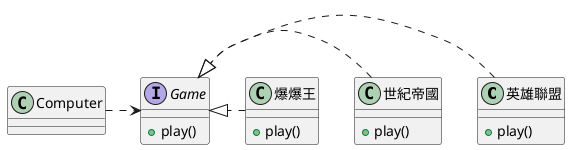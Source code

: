 @startuml


together {
 class 英雄聯盟
 class 世紀帝國
 class 爆爆王
}

class Computer

interface Game{
+play()
}

class 英雄聯盟{
+play()
}
class 世紀帝國{
+play()
}
class 爆爆王{
+play()
}


Computer .> Game

英雄聯盟 .|> Game
世紀帝國 .|> Game
爆爆王 .|> Game




@enduml